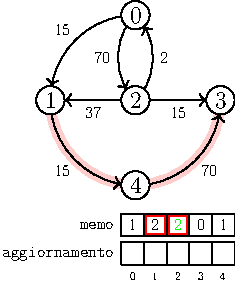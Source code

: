 unitsize(.5cm);

void draw_node(pair pos, string text, bool active = false) {
	path c = circle(pos, .5);
	
	if(active) fill(c, rgb(1,.8,.8));
	else fill(c, white);
	
	draw(c, black);
	label(text, pos);
}

void draw_edge(path edge, string text, align al = NoAlign, bool active = false) {
	pair a = relpoint(edge, 0);
	pair b = relpoint(edge, 1);

	real time_a = intersect(edge, circle(a, .5))[0];
	real time_b = intersect(edge, circle(b, .5))[0];

	path sub = subpath(edge, time_a, time_b);
	pair mid = midpoint(sub);
	
	label(scale(.7) * text, mid, al);

    if (active)
	    draw(edge, rgb(1,.8,.8) + linewidth(5));
	draw(sub, arrow = EndArrow(TeXHead, size = 1.5));
}

void draw_table(string[] num_memo, string[] num_agg, bool[] col_memo, bool[] col_agg) {
    int i;
    
    draw((-0.5,-4.8) -- (3.5,-4.8) -- (3.5,-4) -- (-0.5,-4));
    draw((-0.5,-5.8) -- (3.5,-5.8) -- (3.5,-5) -- (-0.5,-5));
    
    draw((0.37,-4.73) -- (1.03,-4.73) -- (1.03,-4.07) -- (0.37,-4.07) -- cycle, rgb(1,0,0));
    draw((1.17,-4.73) -- (1.83,-4.73) -- (1.83,-4.07) -- (1.17,-4.07) -- cycle, rgb(1,0,0));
    
    for (i = 0; i < 5; i = i + 1) {
        draw((i * 0.8 - 0.5,-4) .. (i * 0.8 - 0.5,-4.8));
        draw((i * 0.8 - 0.5,-5) .. (i * 0.8 - 0.5,-5.8));
        
        label(scale(.5) * (string)i, (i * 0.8 - 0.1,-5.8), S);
        
        if (col_memo[i])
            label(scale(.7) * num_memo[i], (i * 0.8 - 0.1,-4.4), rgb(0,1,0));
        else
            label(scale(.7) * num_memo[i], (i * 0.8 - 0.1,-4.4));
        
        if (col_agg[i])
            label(scale(.7) * num_agg[i], (i * 0.8 - 0.1,-5.4), rgb(1,0,0));
        else
            label(scale(.7) * num_agg[i], (i * 0.8 - 0.1,-5.4));
    }
    
    label(scale(.7) * "\tt memo", (-0.5,-4.4), W);
    label(scale(.7) * "\tt aggiornamento", (-0.5,-5.4), W);
}

pair n0 = (0,3);
pair n1 = (-3,0);
pair n2 = (0,0);
pair n3 = (3,0);
pair n4 = (0,-3);

string[] num_memo = {"1", "2", "2", "0", "1"};
string[] num_agg = {"", "", "", "", ""};
bool[] col_memo = {false, false, true, false, false};
bool[] col_agg = {false, false, false, false, false};

draw_edge(n0{left} .. {down}n1, "15", NW);
draw_edge(n0{down-right} .. {down-left}n2, "70", W);
draw_edge(n1{down} .. {right}n4, "15", SW, true);
draw_edge(n2 .. n1, "37", S);
draw_edge(n2{up-left} .. {up-right}n0, "2", E);
draw_edge(n2 .. n3, "15", S);
draw_edge(n4{right} .. {up}n3, "70", SE, true);

draw_node(n0, "0");
draw_node(n1, "1");
draw_node(n2, "2");
draw_node(n3, "3");
draw_node(n4, "4");

draw_table(num_memo, num_agg, col_memo, col_agg);